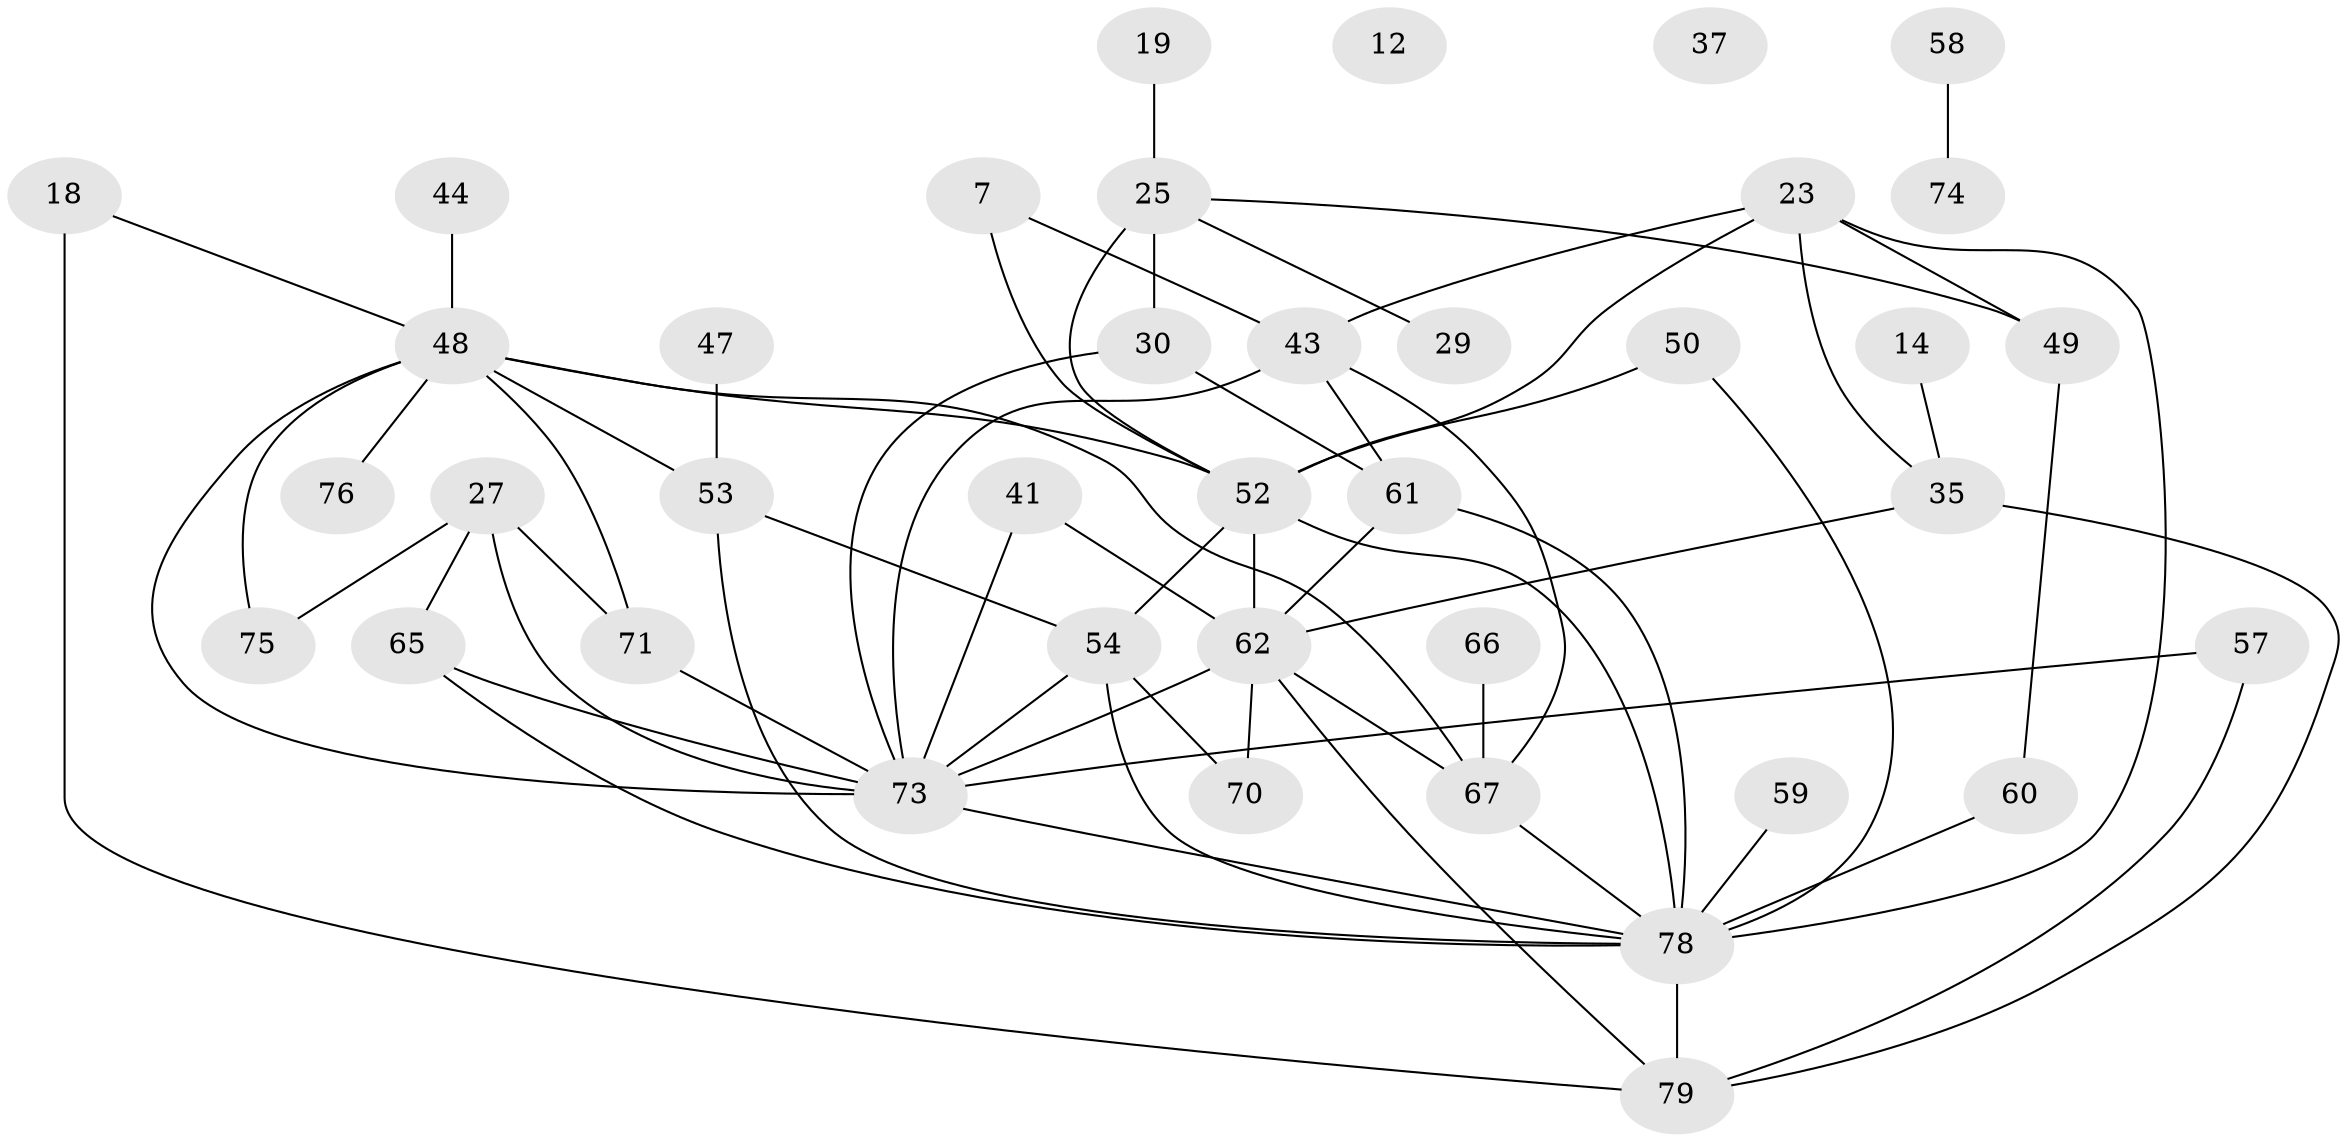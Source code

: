 // original degree distribution, {2: 0.13924050632911392, 4: 0.1518987341772152, 3: 0.31645569620253167, 1: 0.17721518987341772, 7: 0.012658227848101266, 0: 0.02531645569620253, 5: 0.11392405063291139, 6: 0.05063291139240506, 9: 0.012658227848101266}
// Generated by graph-tools (version 1.1) at 2025/40/03/09/25 04:40:04]
// undirected, 39 vertices, 66 edges
graph export_dot {
graph [start="1"]
  node [color=gray90,style=filled];
  7;
  12;
  14;
  18;
  19;
  23 [super="+16"];
  25;
  27 [super="+1+5+11"];
  29;
  30;
  35;
  37;
  41;
  43 [super="+31"];
  44;
  47;
  48 [super="+40+33+24"];
  49 [super="+2+15"];
  50;
  52 [super="+45+38"];
  53 [super="+51"];
  54;
  57;
  58;
  59;
  60 [super="+28"];
  61 [super="+21+32"];
  62 [super="+10"];
  65 [super="+13"];
  66;
  67 [super="+64+34"];
  70;
  71;
  73 [super="+3+55+56"];
  74;
  75;
  76;
  78 [super="+77+63"];
  79 [super="+46"];
  7 -- 43;
  7 -- 52;
  14 -- 35;
  18 -- 79 [weight=2];
  18 -- 48;
  19 -- 25;
  23 -- 35;
  23 -- 43;
  23 -- 52;
  23 -- 49;
  23 -- 78;
  25 -- 29;
  25 -- 30;
  25 -- 52 [weight=2];
  25 -- 49;
  27 -- 75;
  27 -- 65;
  27 -- 71 [weight=2];
  27 -- 73;
  30 -- 73;
  30 -- 61;
  35 -- 62 [weight=2];
  35 -- 79 [weight=2];
  41 -- 62 [weight=2];
  41 -- 73;
  43 -- 73 [weight=3];
  43 -- 61 [weight=2];
  43 -- 67;
  44 -- 48;
  47 -- 53;
  48 -- 75;
  48 -- 52 [weight=2];
  48 -- 71;
  48 -- 73 [weight=2];
  48 -- 76;
  48 -- 53;
  48 -- 67;
  49 -- 60;
  50 -- 52;
  50 -- 78;
  52 -- 54;
  52 -- 62;
  52 -- 78;
  53 -- 54 [weight=2];
  53 -- 78;
  54 -- 70;
  54 -- 73;
  54 -- 78;
  57 -- 79;
  57 -- 73;
  58 -- 74;
  59 -- 78;
  60 -- 78 [weight=3];
  61 -- 62;
  61 -- 78;
  62 -- 73 [weight=2];
  62 -- 70;
  62 -- 79;
  62 -- 67;
  65 -- 73 [weight=2];
  65 -- 78;
  66 -- 67;
  67 -- 78;
  71 -- 73;
  73 -- 78;
  78 -- 79;
}
